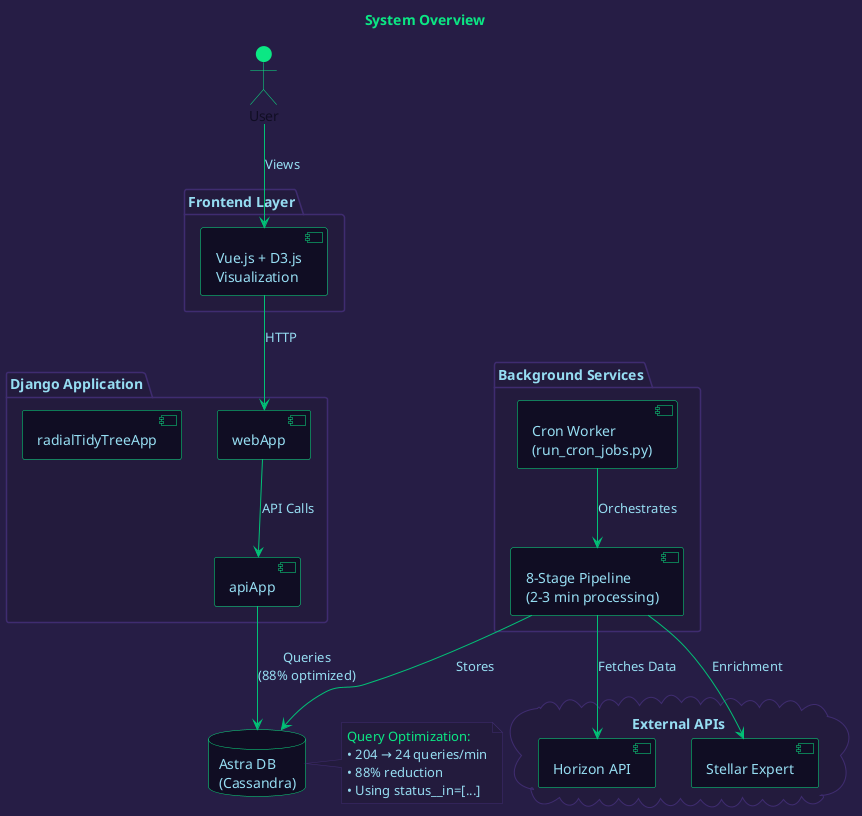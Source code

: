 @startuml System Overview

skinparam backgroundColor #261D45
skinparam defaultFontColor #96DDF2

skinparam component {
  BackgroundColor #100D23
  BorderColor #0BE784
  FontColor #96DDF2
  ArrowColor #01C176
}

skinparam cloud {
  BackgroundColor #100D23
  BorderColor #0BE784
  FontColor #96DDF2
}

skinparam database {
  BackgroundColor #100D23
  BorderColor #0BE784
  FontColor #96DDF2
}

skinparam package {
  BackgroundColor #231B3D
  BorderColor #3f2c70
  FontColor #96DDF2
}

skinparam actor {
  BackgroundColor #0BE784
  BorderColor #0BE784
  FontColor #100D23
}

skinparam note {
  BackgroundColor #231B3D
  BorderColor #3f2c70
  FontColor #96DDF2
}

title <color:#0BE784>System Overview

actor User #0BE784

package "Frontend Layer" #231B3D {
  component "Vue.js + D3.js\nVisualization" as Frontend
}

package "Django Application" #231B3D {
  component "webApp" as WebApp
  component "apiApp" as ApiApp
  component "radialTidyTreeApp" as RadialApp
}

package "Background Services" #231B3D {
  component "Cron Worker\n(run_cron_jobs.py)" as CronWorker
  component "8-Stage Pipeline\n(2-3 min processing)" as Pipeline
}

cloud "External APIs" #231B3D {
  component "Horizon API" as Horizon
  component "Stellar Expert" as Expert
}

database "Astra DB\n(Cassandra)" as DB

User -[#01C176]-> Frontend : "Views"
Frontend -[#01C176]-> WebApp : "HTTP"
WebApp -[#01C176]-> ApiApp : "API Calls"
ApiApp -[#01C176]-> DB : "Queries\n(88% optimized)"
CronWorker -[#01C176]-> Pipeline : "Orchestrates"
Pipeline -[#01C176]-> Horizon : "Fetches Data"
Pipeline -[#01C176]-> Expert : "Enrichment"
Pipeline -[#01C176]-> DB : "Stores"

note right of DB #231B3D
  <color:#0BE784>Query Optimization:
  <color:#96DDF2>• 204 → 24 queries/min
  • 88% reduction
  • Using status__in=[...]
end note

@enduml
